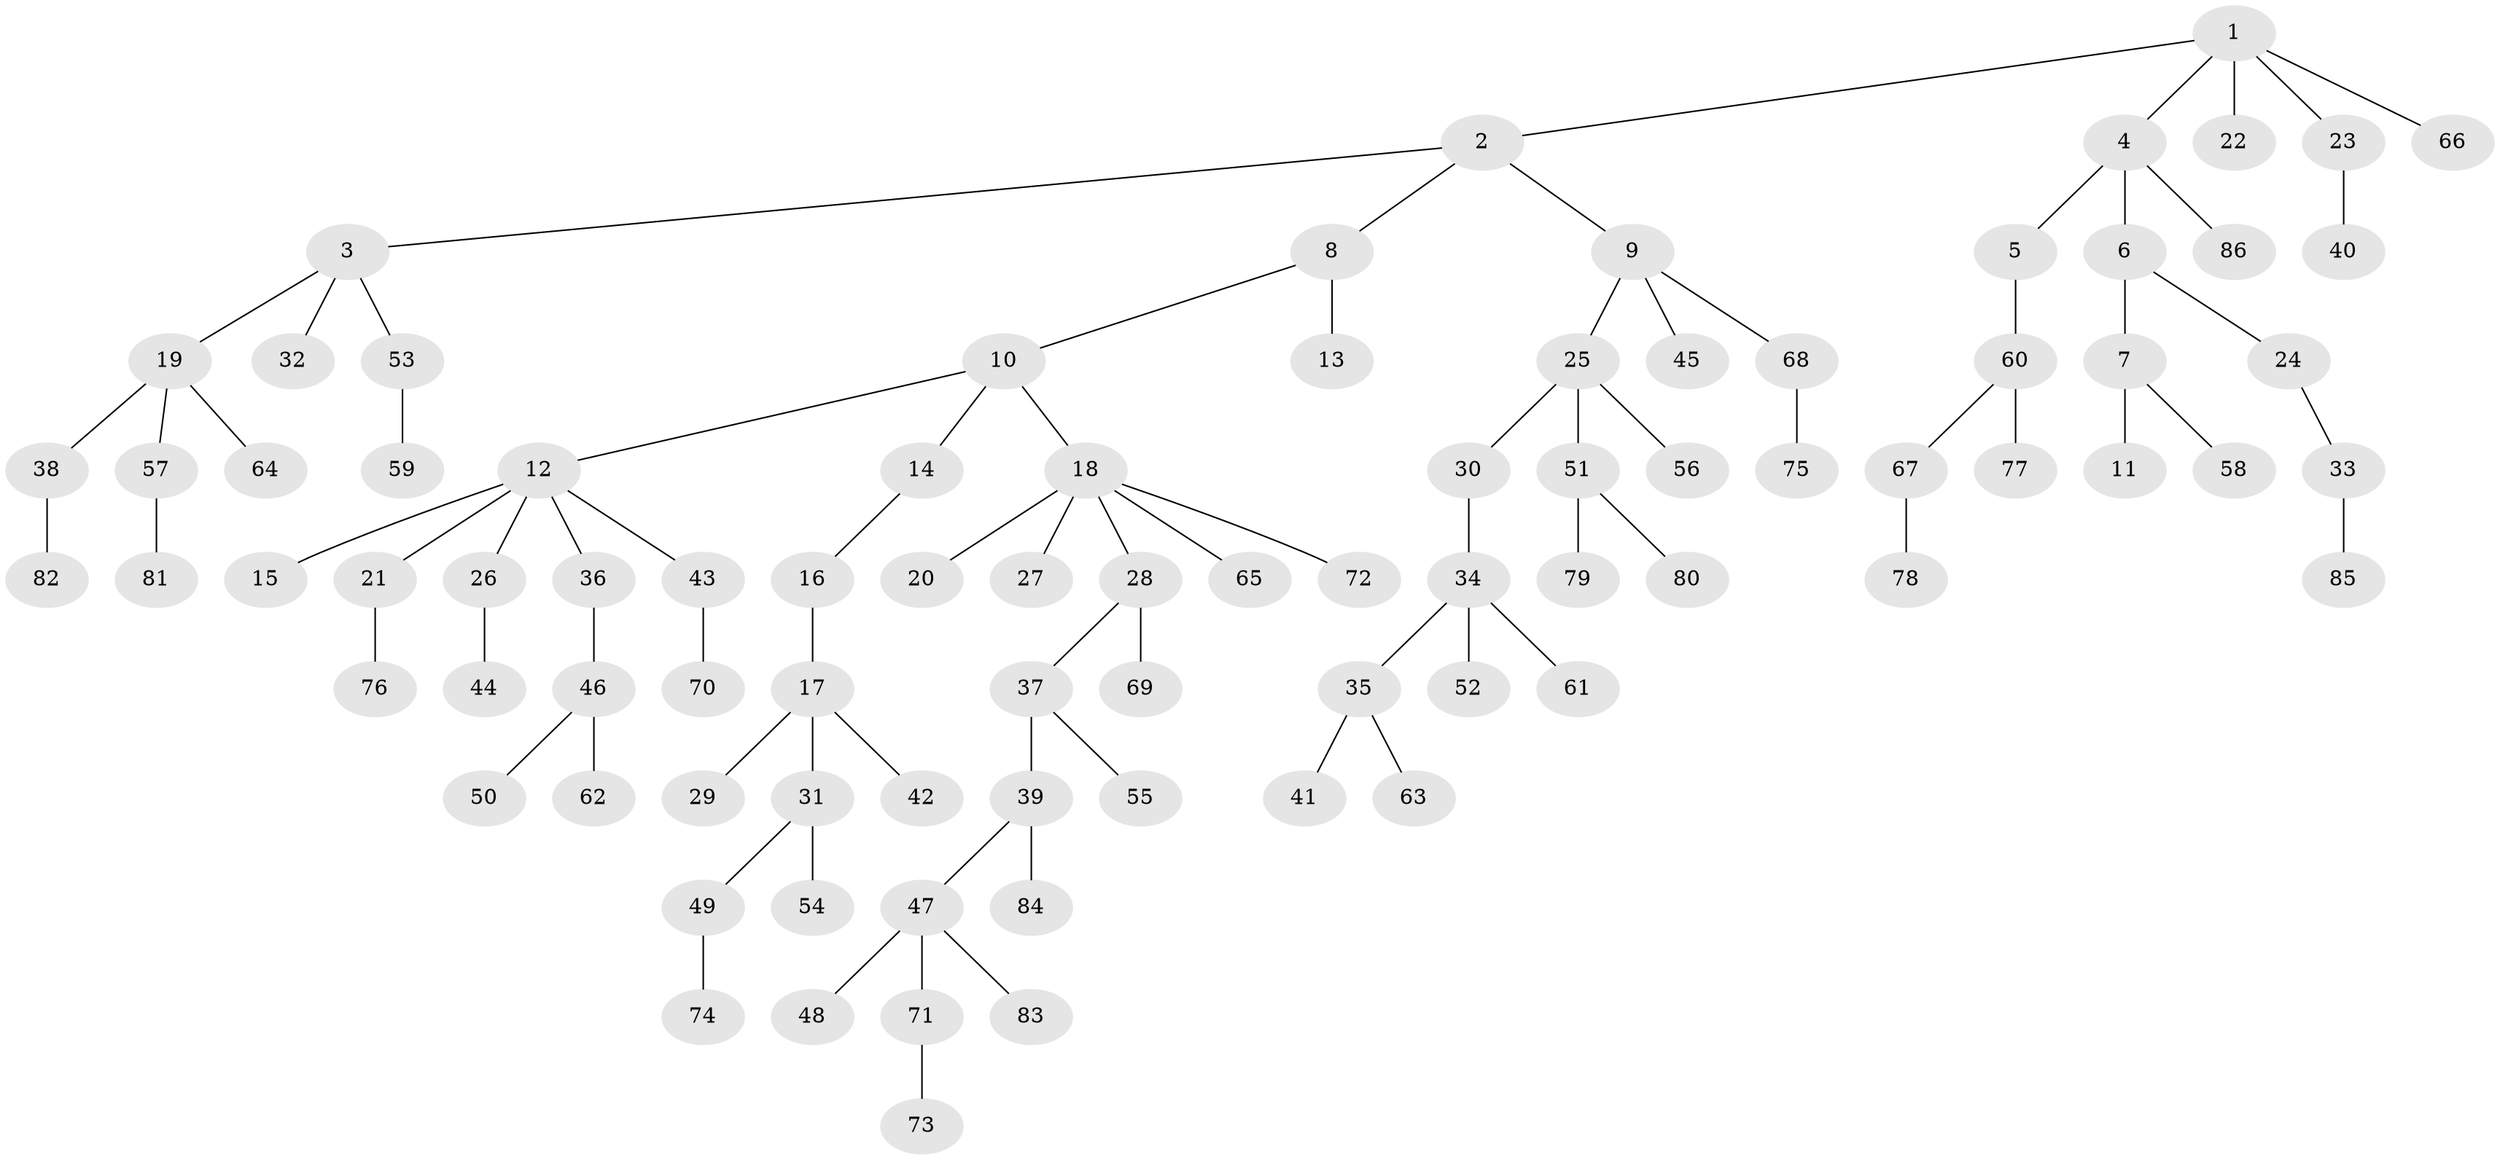 // Generated by graph-tools (version 1.1) at 2025/11/02/27/25 16:11:27]
// undirected, 86 vertices, 85 edges
graph export_dot {
graph [start="1"]
  node [color=gray90,style=filled];
  1;
  2;
  3;
  4;
  5;
  6;
  7;
  8;
  9;
  10;
  11;
  12;
  13;
  14;
  15;
  16;
  17;
  18;
  19;
  20;
  21;
  22;
  23;
  24;
  25;
  26;
  27;
  28;
  29;
  30;
  31;
  32;
  33;
  34;
  35;
  36;
  37;
  38;
  39;
  40;
  41;
  42;
  43;
  44;
  45;
  46;
  47;
  48;
  49;
  50;
  51;
  52;
  53;
  54;
  55;
  56;
  57;
  58;
  59;
  60;
  61;
  62;
  63;
  64;
  65;
  66;
  67;
  68;
  69;
  70;
  71;
  72;
  73;
  74;
  75;
  76;
  77;
  78;
  79;
  80;
  81;
  82;
  83;
  84;
  85;
  86;
  1 -- 2;
  1 -- 4;
  1 -- 22;
  1 -- 23;
  1 -- 66;
  2 -- 3;
  2 -- 8;
  2 -- 9;
  3 -- 19;
  3 -- 32;
  3 -- 53;
  4 -- 5;
  4 -- 6;
  4 -- 86;
  5 -- 60;
  6 -- 7;
  6 -- 24;
  7 -- 11;
  7 -- 58;
  8 -- 10;
  8 -- 13;
  9 -- 25;
  9 -- 45;
  9 -- 68;
  10 -- 12;
  10 -- 14;
  10 -- 18;
  12 -- 15;
  12 -- 21;
  12 -- 26;
  12 -- 36;
  12 -- 43;
  14 -- 16;
  16 -- 17;
  17 -- 29;
  17 -- 31;
  17 -- 42;
  18 -- 20;
  18 -- 27;
  18 -- 28;
  18 -- 65;
  18 -- 72;
  19 -- 38;
  19 -- 57;
  19 -- 64;
  21 -- 76;
  23 -- 40;
  24 -- 33;
  25 -- 30;
  25 -- 51;
  25 -- 56;
  26 -- 44;
  28 -- 37;
  28 -- 69;
  30 -- 34;
  31 -- 49;
  31 -- 54;
  33 -- 85;
  34 -- 35;
  34 -- 52;
  34 -- 61;
  35 -- 41;
  35 -- 63;
  36 -- 46;
  37 -- 39;
  37 -- 55;
  38 -- 82;
  39 -- 47;
  39 -- 84;
  43 -- 70;
  46 -- 50;
  46 -- 62;
  47 -- 48;
  47 -- 71;
  47 -- 83;
  49 -- 74;
  51 -- 79;
  51 -- 80;
  53 -- 59;
  57 -- 81;
  60 -- 67;
  60 -- 77;
  67 -- 78;
  68 -- 75;
  71 -- 73;
}
